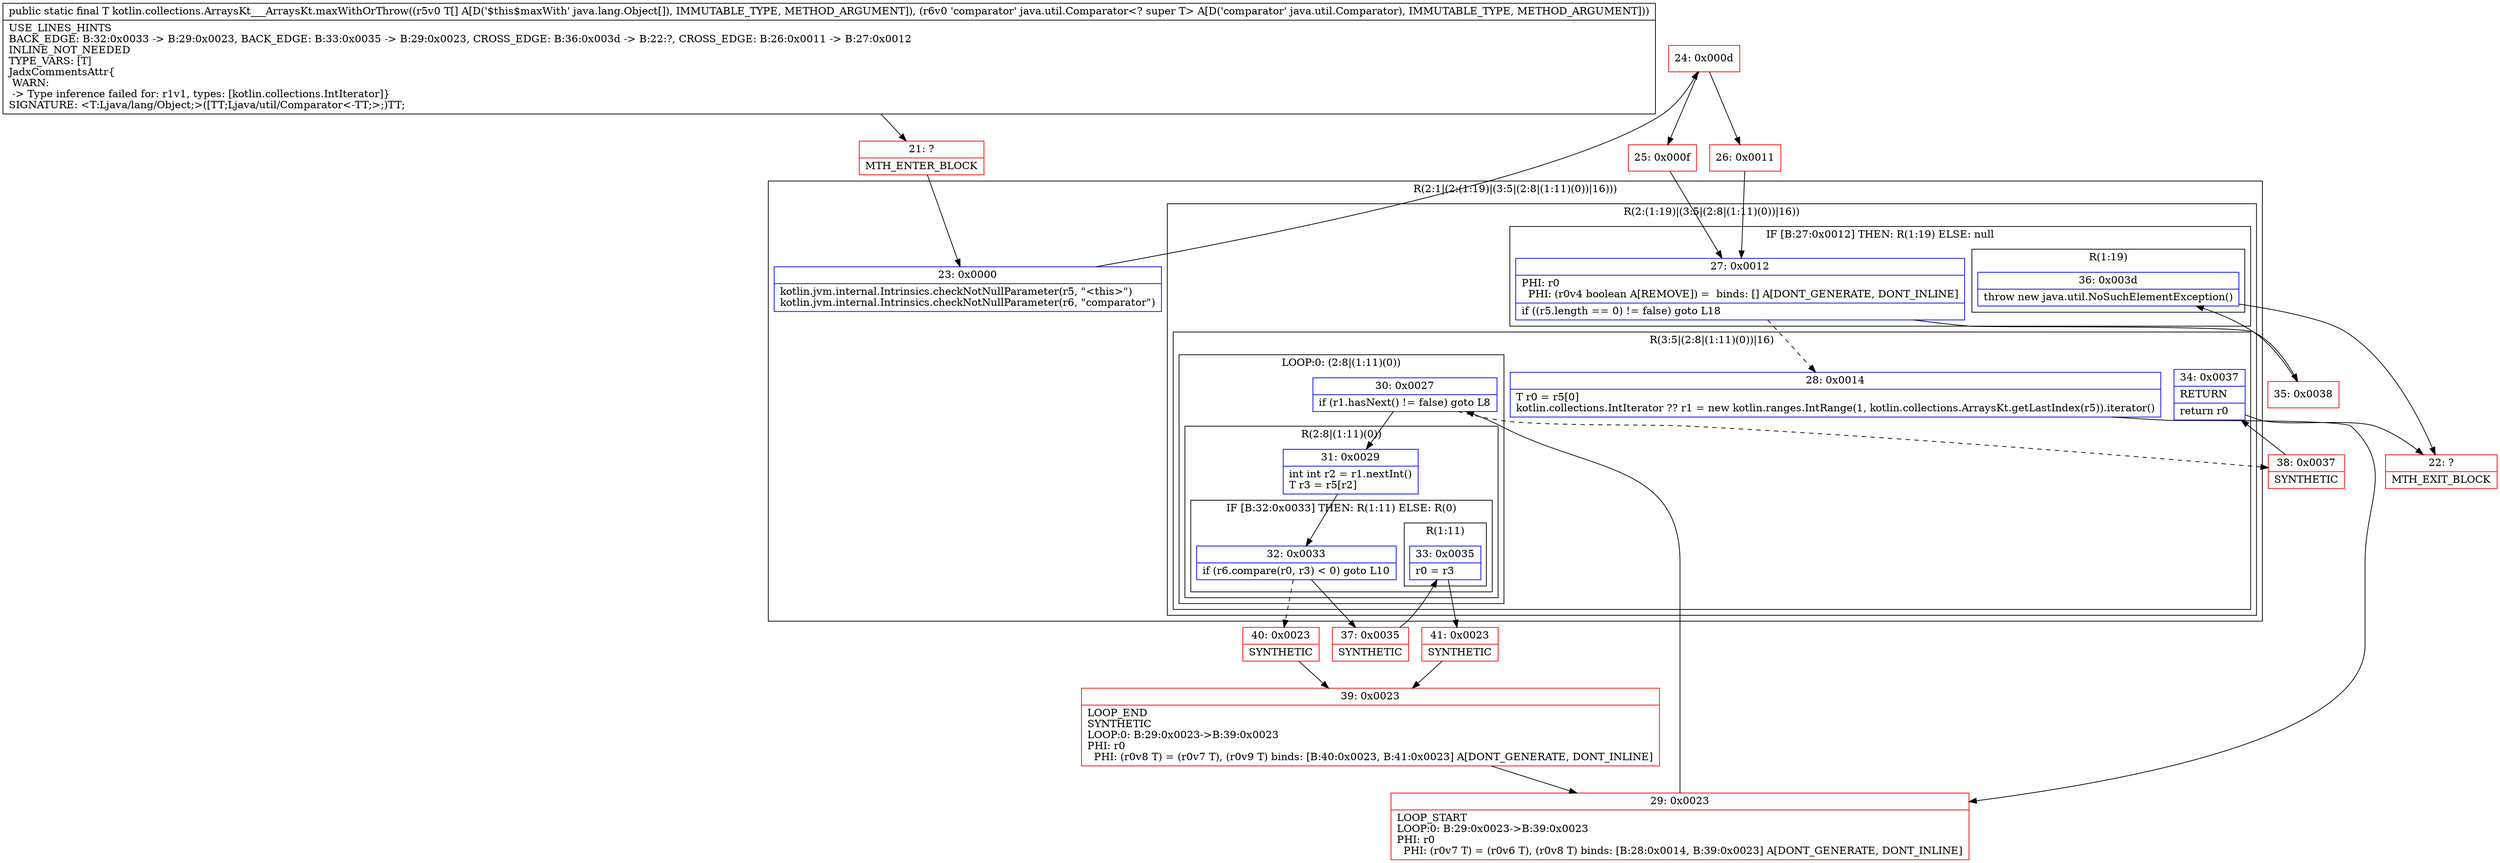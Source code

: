 digraph "CFG forkotlin.collections.ArraysKt___ArraysKt.maxWithOrThrow([Ljava\/lang\/Object;Ljava\/util\/Comparator;)Ljava\/lang\/Object;" {
subgraph cluster_Region_2012405389 {
label = "R(2:1|(2:(1:19)|(3:5|(2:8|(1:11)(0))|16)))";
node [shape=record,color=blue];
Node_23 [shape=record,label="{23\:\ 0x0000|kotlin.jvm.internal.Intrinsics.checkNotNullParameter(r5, \"\<this\>\")\lkotlin.jvm.internal.Intrinsics.checkNotNullParameter(r6, \"comparator\")\l}"];
subgraph cluster_Region_800137774 {
label = "R(2:(1:19)|(3:5|(2:8|(1:11)(0))|16))";
node [shape=record,color=blue];
subgraph cluster_IfRegion_1801145806 {
label = "IF [B:27:0x0012] THEN: R(1:19) ELSE: null";
node [shape=record,color=blue];
Node_27 [shape=record,label="{27\:\ 0x0012|PHI: r0 \l  PHI: (r0v4 boolean A[REMOVE]) =  binds: [] A[DONT_GENERATE, DONT_INLINE]\l|if ((r5.length == 0) != false) goto L18\l}"];
subgraph cluster_Region_844241843 {
label = "R(1:19)";
node [shape=record,color=blue];
Node_36 [shape=record,label="{36\:\ 0x003d|throw new java.util.NoSuchElementException()\l}"];
}
}
subgraph cluster_Region_1269261286 {
label = "R(3:5|(2:8|(1:11)(0))|16)";
node [shape=record,color=blue];
Node_28 [shape=record,label="{28\:\ 0x0014|T r0 = r5[0]\lkotlin.collections.IntIterator ?? r1 = new kotlin.ranges.IntRange(1, kotlin.collections.ArraysKt.getLastIndex(r5)).iterator()\l}"];
subgraph cluster_LoopRegion_1820481374 {
label = "LOOP:0: (2:8|(1:11)(0))";
node [shape=record,color=blue];
Node_30 [shape=record,label="{30\:\ 0x0027|if (r1.hasNext() != false) goto L8\l}"];
subgraph cluster_Region_474653051 {
label = "R(2:8|(1:11)(0))";
node [shape=record,color=blue];
Node_31 [shape=record,label="{31\:\ 0x0029|int int r2 = r1.nextInt()\lT r3 = r5[r2]\l}"];
subgraph cluster_IfRegion_17957531 {
label = "IF [B:32:0x0033] THEN: R(1:11) ELSE: R(0)";
node [shape=record,color=blue];
Node_32 [shape=record,label="{32\:\ 0x0033|if (r6.compare(r0, r3) \< 0) goto L10\l}"];
subgraph cluster_Region_911616087 {
label = "R(1:11)";
node [shape=record,color=blue];
Node_33 [shape=record,label="{33\:\ 0x0035|r0 = r3\l}"];
}
subgraph cluster_Region_1396026818 {
label = "R(0)";
node [shape=record,color=blue];
}
}
}
}
Node_34 [shape=record,label="{34\:\ 0x0037|RETURN\l|return r0\l}"];
}
}
}
Node_21 [shape=record,color=red,label="{21\:\ ?|MTH_ENTER_BLOCK\l}"];
Node_24 [shape=record,color=red,label="{24\:\ 0x000d}"];
Node_25 [shape=record,color=red,label="{25\:\ 0x000f}"];
Node_29 [shape=record,color=red,label="{29\:\ 0x0023|LOOP_START\lLOOP:0: B:29:0x0023\-\>B:39:0x0023\lPHI: r0 \l  PHI: (r0v7 T) = (r0v6 T), (r0v8 T) binds: [B:28:0x0014, B:39:0x0023] A[DONT_GENERATE, DONT_INLINE]\l}"];
Node_37 [shape=record,color=red,label="{37\:\ 0x0035|SYNTHETIC\l}"];
Node_41 [shape=record,color=red,label="{41\:\ 0x0023|SYNTHETIC\l}"];
Node_39 [shape=record,color=red,label="{39\:\ 0x0023|LOOP_END\lSYNTHETIC\lLOOP:0: B:29:0x0023\-\>B:39:0x0023\lPHI: r0 \l  PHI: (r0v8 T) = (r0v7 T), (r0v9 T) binds: [B:40:0x0023, B:41:0x0023] A[DONT_GENERATE, DONT_INLINE]\l}"];
Node_40 [shape=record,color=red,label="{40\:\ 0x0023|SYNTHETIC\l}"];
Node_38 [shape=record,color=red,label="{38\:\ 0x0037|SYNTHETIC\l}"];
Node_22 [shape=record,color=red,label="{22\:\ ?|MTH_EXIT_BLOCK\l}"];
Node_35 [shape=record,color=red,label="{35\:\ 0x0038}"];
Node_26 [shape=record,color=red,label="{26\:\ 0x0011}"];
MethodNode[shape=record,label="{public static final T kotlin.collections.ArraysKt___ArraysKt.maxWithOrThrow((r5v0 T[] A[D('$this$maxWith' java.lang.Object[]), IMMUTABLE_TYPE, METHOD_ARGUMENT]), (r6v0 'comparator' java.util.Comparator\<? super T\> A[D('comparator' java.util.Comparator), IMMUTABLE_TYPE, METHOD_ARGUMENT]))  | USE_LINES_HINTS\lBACK_EDGE: B:32:0x0033 \-\> B:29:0x0023, BACK_EDGE: B:33:0x0035 \-\> B:29:0x0023, CROSS_EDGE: B:36:0x003d \-\> B:22:?, CROSS_EDGE: B:26:0x0011 \-\> B:27:0x0012\lINLINE_NOT_NEEDED\lTYPE_VARS: [T]\lJadxCommentsAttr\{\l WARN: \l \-\> Type inference failed for: r1v1, types: [kotlin.collections.IntIterator]\}\lSIGNATURE: \<T:Ljava\/lang\/Object;\>([TT;Ljava\/util\/Comparator\<\-TT;\>;)TT;\l}"];
MethodNode -> Node_21;Node_23 -> Node_24;
Node_27 -> Node_28[style=dashed];
Node_27 -> Node_35;
Node_36 -> Node_22;
Node_28 -> Node_29;
Node_30 -> Node_31;
Node_30 -> Node_38[style=dashed];
Node_31 -> Node_32;
Node_32 -> Node_37;
Node_32 -> Node_40[style=dashed];
Node_33 -> Node_41;
Node_34 -> Node_22;
Node_21 -> Node_23;
Node_24 -> Node_25;
Node_24 -> Node_26;
Node_25 -> Node_27;
Node_29 -> Node_30;
Node_37 -> Node_33;
Node_41 -> Node_39;
Node_39 -> Node_29;
Node_40 -> Node_39;
Node_38 -> Node_34;
Node_35 -> Node_36;
Node_26 -> Node_27;
}

